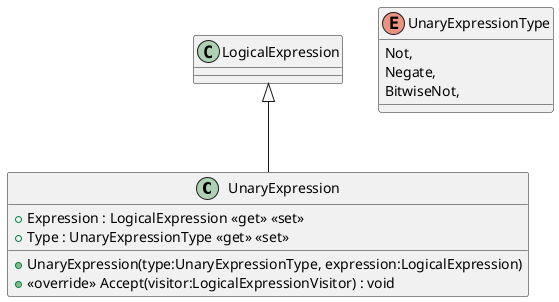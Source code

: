 @startuml
class UnaryExpression {
    + UnaryExpression(type:UnaryExpressionType, expression:LogicalExpression)
    + Expression : LogicalExpression <<get>> <<set>>
    + Type : UnaryExpressionType <<get>> <<set>>
    + <<override>> Accept(visitor:LogicalExpressionVisitor) : void
}
enum UnaryExpressionType {
    Not,
    Negate,
    BitwiseNot,
}
LogicalExpression <|-- UnaryExpression
@enduml
